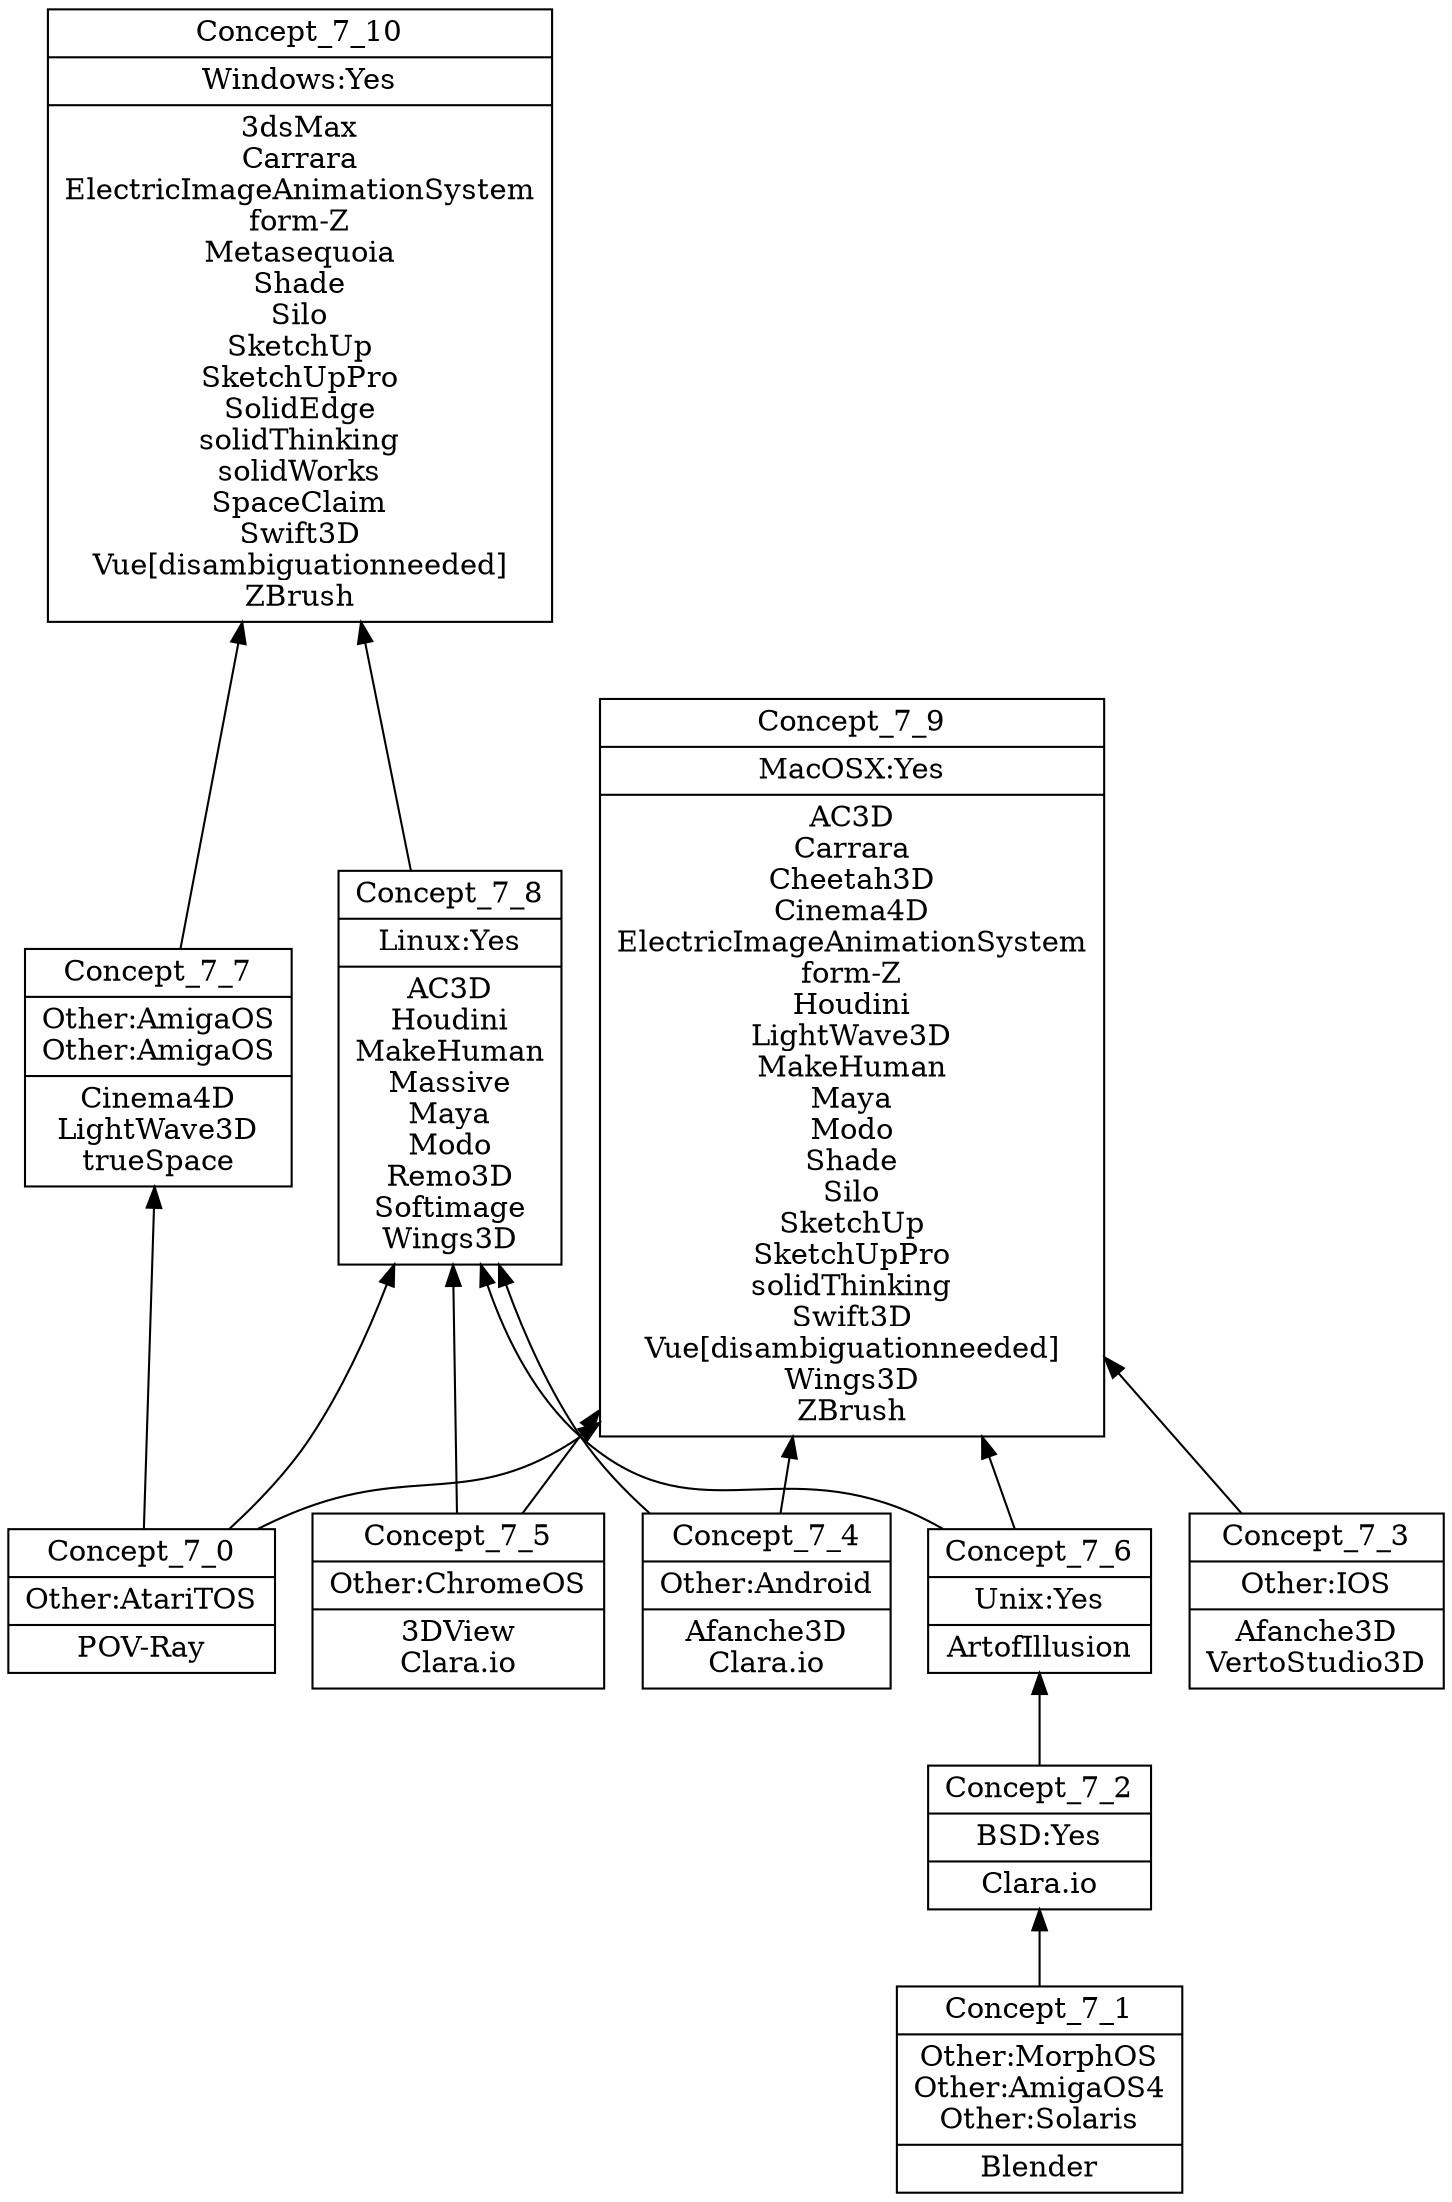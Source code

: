 digraph G { 
	rankdir=BT;
subgraph 7 { 
label="7";
1 [shape=record,label="{Concept_7_1|Other:MorphOS\nOther:AmigaOS4\nOther:Solaris\n|Blender\n}"];
2 [shape=record,label="{Concept_7_0|Other:AtariTOS\n|POV-Ray\n}"];
3 [shape=record,label="{Concept_7_2|BSD:Yes\n|Clara.io\n}"];
4 [shape=record,label="{Concept_7_5|Other:ChromeOS\n|3DView\nClara.io\n}"];
5 [shape=record,label="{Concept_7_4|Other:Android\n|Afanche3D\nClara.io\n}"];
6 [shape=record,label="{Concept_7_3|Other:IOS\n|Afanche3D\nVertoStudio3D\n}"];
7 [shape=record,label="{Concept_7_6|Unix:Yes\n|ArtofIllusion\n}"];
8 [shape=record,label="{Concept_7_7|Other:AmigaOS\nOther:AmigaOS\n|Cinema4D\nLightWave3D\ntrueSpace\n}"];
9 [shape=record,label="{Concept_7_8|Linux:Yes\n|AC3D\nHoudini\nMakeHuman\nMassive\nMaya\nModo\nRemo3D\nSoftimage\nWings3D\n}"];
10 [shape=record,label="{Concept_7_9|MacOSX:Yes\n|AC3D\nCarrara\nCheetah3D\nCinema4D\nElectricImageAnimationSystem\nform-Z\nHoudini\nLightWave3D\nMakeHuman\nMaya\nModo\nShade\nSilo\nSketchUp\nSketchUpPro\nsolidThinking\nSwift3D\nVue[disambiguationneeded]\nWings3D\nZBrush\n}"];
11 [shape=record,label="{Concept_7_10|Windows:Yes\n|3dsMax\nCarrara\nElectricImageAnimationSystem\nform-Z\nMetasequoia\nShade\nSilo\nSketchUp\nSketchUpPro\nSolidEdge\nsolidThinking\nsolidWorks\nSpaceClaim\nSwift3D\nVue[disambiguationneeded]\nZBrush\n}"];
	1 -> 3
	3 -> 7
	2 -> 8
	7 -> 9
	5 -> 9
	2 -> 9
	4 -> 9
	7 -> 10
	6 -> 10
	5 -> 10
	2 -> 10
	4 -> 10
	9 -> 11
	8 -> 11
}
}